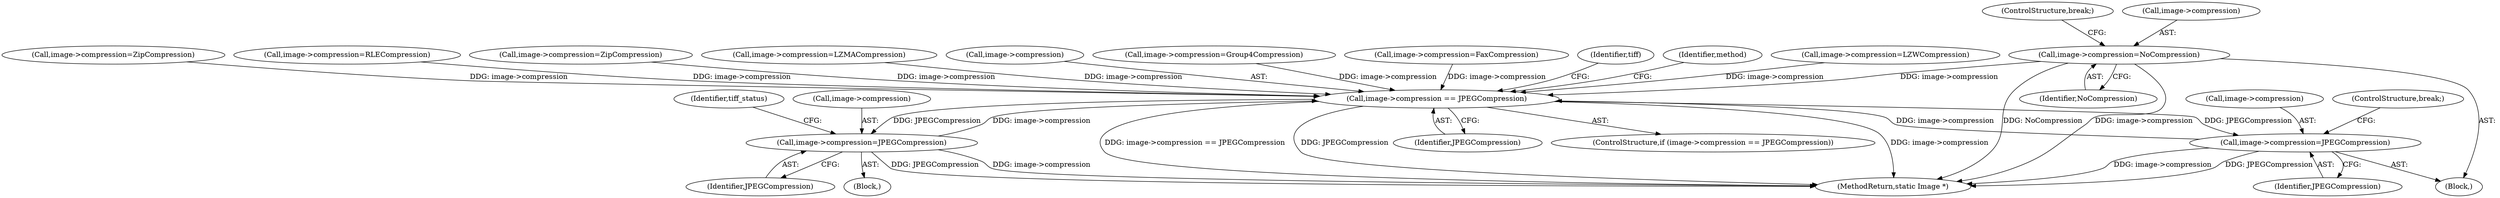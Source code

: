 digraph "0_ImageMagick_f6e9d0d9955e85bdd7540b251cd50d598dacc5e6_62@pointer" {
"1001021" [label="(Call,image->compression=NoCompression)"];
"1001481" [label="(Call,image->compression == JPEGCompression)"];
"1001043" [label="(Call,image->compression=JPEGCompression)"];
"1001090" [label="(Call,image->compression=JPEGCompression)"];
"1001026" [label="(ControlStructure,break;)"];
"1001481" [label="(Call,image->compression == JPEGCompression)"];
"1001091" [label="(Call,image->compression)"];
"1001042" [label="(Block,)"];
"1001035" [label="(Call,image->compression=Group4Compression)"];
"1001044" [label="(Call,image->compression)"];
"1001021" [label="(Call,image->compression=NoCompression)"];
"1001028" [label="(Call,image->compression=FaxCompression)"];
"1001054" [label="(Identifier,tiff_status)"];
"1001047" [label="(Identifier,JPEGCompression)"];
"1001022" [label="(Call,image->compression)"];
"1001094" [label="(Identifier,JPEGCompression)"];
"1001497" [label="(Identifier,tiff)"];
"1001485" [label="(Identifier,JPEGCompression)"];
"1001043" [label="(Call,image->compression=JPEGCompression)"];
"1001487" [label="(Identifier,method)"];
"1001104" [label="(Call,image->compression=LZWCompression)"];
"1001118" [label="(Call,image->compression=ZipCompression)"];
"1001090" [label="(Call,image->compression=JPEGCompression)"];
"1001125" [label="(Call,image->compression=RLECompression)"];
"1001019" [label="(Block,)"];
"1001480" [label="(ControlStructure,if (image->compression == JPEGCompression))"];
"1003352" [label="(MethodReturn,static Image *)"];
"1001111" [label="(Call,image->compression=ZipCompression)"];
"1001097" [label="(Call,image->compression=LZMACompression)"];
"1001095" [label="(ControlStructure,break;)"];
"1001025" [label="(Identifier,NoCompression)"];
"1001482" [label="(Call,image->compression)"];
"1001021" -> "1001019"  [label="AST: "];
"1001021" -> "1001025"  [label="CFG: "];
"1001022" -> "1001021"  [label="AST: "];
"1001025" -> "1001021"  [label="AST: "];
"1001026" -> "1001021"  [label="CFG: "];
"1001021" -> "1003352"  [label="DDG: image->compression"];
"1001021" -> "1003352"  [label="DDG: NoCompression"];
"1001021" -> "1001481"  [label="DDG: image->compression"];
"1001481" -> "1001480"  [label="AST: "];
"1001481" -> "1001485"  [label="CFG: "];
"1001482" -> "1001481"  [label="AST: "];
"1001485" -> "1001481"  [label="AST: "];
"1001487" -> "1001481"  [label="CFG: "];
"1001497" -> "1001481"  [label="CFG: "];
"1001481" -> "1003352"  [label="DDG: image->compression == JPEGCompression"];
"1001481" -> "1003352"  [label="DDG: JPEGCompression"];
"1001481" -> "1003352"  [label="DDG: image->compression"];
"1001481" -> "1001043"  [label="DDG: JPEGCompression"];
"1001481" -> "1001090"  [label="DDG: JPEGCompression"];
"1001043" -> "1001481"  [label="DDG: image->compression"];
"1001097" -> "1001481"  [label="DDG: image->compression"];
"1001090" -> "1001481"  [label="DDG: image->compression"];
"1001125" -> "1001481"  [label="DDG: image->compression"];
"1001028" -> "1001481"  [label="DDG: image->compression"];
"1001118" -> "1001481"  [label="DDG: image->compression"];
"1001111" -> "1001481"  [label="DDG: image->compression"];
"1001035" -> "1001481"  [label="DDG: image->compression"];
"1001104" -> "1001481"  [label="DDG: image->compression"];
"1001043" -> "1001042"  [label="AST: "];
"1001043" -> "1001047"  [label="CFG: "];
"1001044" -> "1001043"  [label="AST: "];
"1001047" -> "1001043"  [label="AST: "];
"1001054" -> "1001043"  [label="CFG: "];
"1001043" -> "1003352"  [label="DDG: image->compression"];
"1001043" -> "1003352"  [label="DDG: JPEGCompression"];
"1001090" -> "1001019"  [label="AST: "];
"1001090" -> "1001094"  [label="CFG: "];
"1001091" -> "1001090"  [label="AST: "];
"1001094" -> "1001090"  [label="AST: "];
"1001095" -> "1001090"  [label="CFG: "];
"1001090" -> "1003352"  [label="DDG: image->compression"];
"1001090" -> "1003352"  [label="DDG: JPEGCompression"];
}
